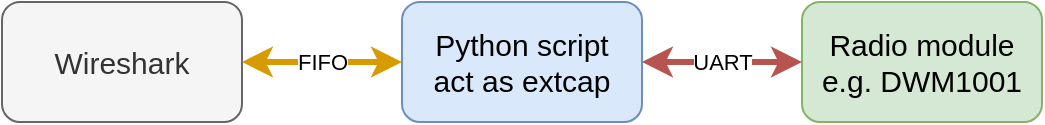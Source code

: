 <mxfile version="14.1.8" type="device"><diagram id="jq76wJKtu80k6TQcI_BB" name="Page-1"><mxGraphModel dx="905" dy="672" grid="1" gridSize="10" guides="1" tooltips="1" connect="1" arrows="1" fold="1" page="1" pageScale="1" pageWidth="850" pageHeight="1100" math="0" shadow="0"><root><mxCell id="0"/><mxCell id="1" parent="0"/><mxCell id="ScWpp--UdY0LIaMVVTXx-1" value="&lt;font style=&quot;font-size: 15px&quot;&gt;Radio module&lt;br&gt;e.g. DWM1001&lt;/font&gt;" style="rounded=1;whiteSpace=wrap;html=1;fillColor=#d5e8d4;strokeColor=#82b366;" parent="1" vertex="1"><mxGeometry x="760" y="20" width="120" height="60" as="geometry"/></mxCell><mxCell id="ScWpp--UdY0LIaMVVTXx-2" value="UART" style="endArrow=classic;startArrow=classic;html=1;exitX=1;exitY=0.5;exitDx=0;exitDy=0;fillColor=#f8cecc;strokeColor=#b85450;strokeWidth=3;entryX=0;entryY=0.5;entryDx=0;entryDy=0;" parent="1" source="ScWpp--UdY0LIaMVVTXx-3" target="ScWpp--UdY0LIaMVVTXx-1" edge="1"><mxGeometry width="50" height="50" relative="1" as="geometry"><mxPoint x="423" y="200" as="sourcePoint"/><mxPoint x="450" y="270" as="targetPoint"/></mxGeometry></mxCell><mxCell id="ScWpp--UdY0LIaMVVTXx-3" value="&lt;font style=&quot;font-size: 15px&quot;&gt;Python script&lt;br&gt;act as extcap&lt;/font&gt;" style="rounded=1;whiteSpace=wrap;html=1;fillColor=#dae8fc;strokeColor=#6c8ebf;" parent="1" vertex="1"><mxGeometry x="560" y="20" width="120" height="60" as="geometry"/></mxCell><mxCell id="ScWpp--UdY0LIaMVVTXx-4" value="&lt;font style=&quot;font-size: 15px&quot;&gt;Wireshark&lt;/font&gt;" style="rounded=1;whiteSpace=wrap;html=1;fillColor=#f5f5f5;strokeColor=#666666;fontColor=#333333;" parent="1" vertex="1"><mxGeometry x="360" y="20" width="120" height="60" as="geometry"/></mxCell><mxCell id="ScWpp--UdY0LIaMVVTXx-6" value="FIFO" style="endArrow=classic;startArrow=classic;html=1;entryX=1;entryY=0.5;entryDx=0;entryDy=0;exitX=0;exitY=0.5;exitDx=0;exitDy=0;fillColor=#ffe6cc;strokeColor=#d79b00;strokeWidth=3;" parent="1" source="ScWpp--UdY0LIaMVVTXx-3" target="ScWpp--UdY0LIaMVVTXx-4" edge="1"><mxGeometry width="50" height="50" relative="1" as="geometry"><mxPoint x="450" y="210" as="sourcePoint"/><mxPoint x="500" y="160" as="targetPoint"/></mxGeometry></mxCell></root></mxGraphModel></diagram></mxfile>